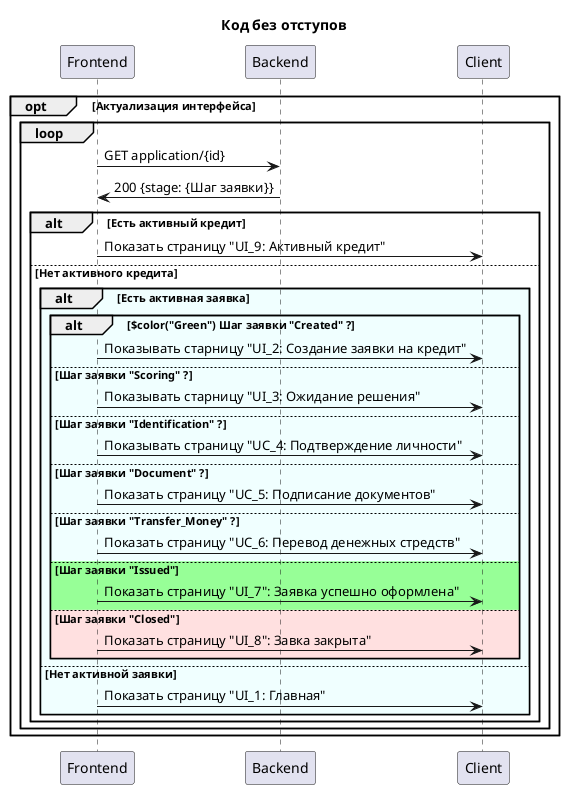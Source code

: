 @startuml Код без отступов

title Код без отступов

opt Актуализация интерфейса
loop
Frontend -> Backend: GET application/{id}
Backend -> Frontend: 200 {stage: {Шаг заявки}}

alt Есть активный кредит
Frontend -> Client: Показать страницу "UI_9: Активный кредит"
else Нет активного кредита
alt #Azure Есть активная заявка

alt $color("Green") Шаг заявки "Created" ?
Frontend -> Client: Показывать старницу "UI_2: Создание заявки на кредит"
else Шаг заявки "Scoring" ?
Frontend -> Client: Показывать старницу "UI_3: Ожидание решения"
else Шаг заявки "Identification" ?
Frontend -> Client: Показывать страницу "UC_4: Подтверждение личности"
else Шаг заявки "Document" ?
Frontend -> Client: Показать страницу "UC_5: Подписание документов"
else Шаг заявки "Transfer_Money" ?
Frontend -> Client: Показать страницу "UC_6: Перевод денежных стредств"
else #PHYSICAL Шаг заявки "Issued"
Frontend -> Client: Показать страницу "UI_7": Заявка успешно оформлена"
else #IMPLEMENTATION Шаг заявки "Closed"
Frontend -> Client: Показать страницу "UI_8": Завка закрыта"
end

else Нет активной заявки
Frontend -> Client: Показать страницу "UI_1: Главная"
end

end
end
end


@enduml